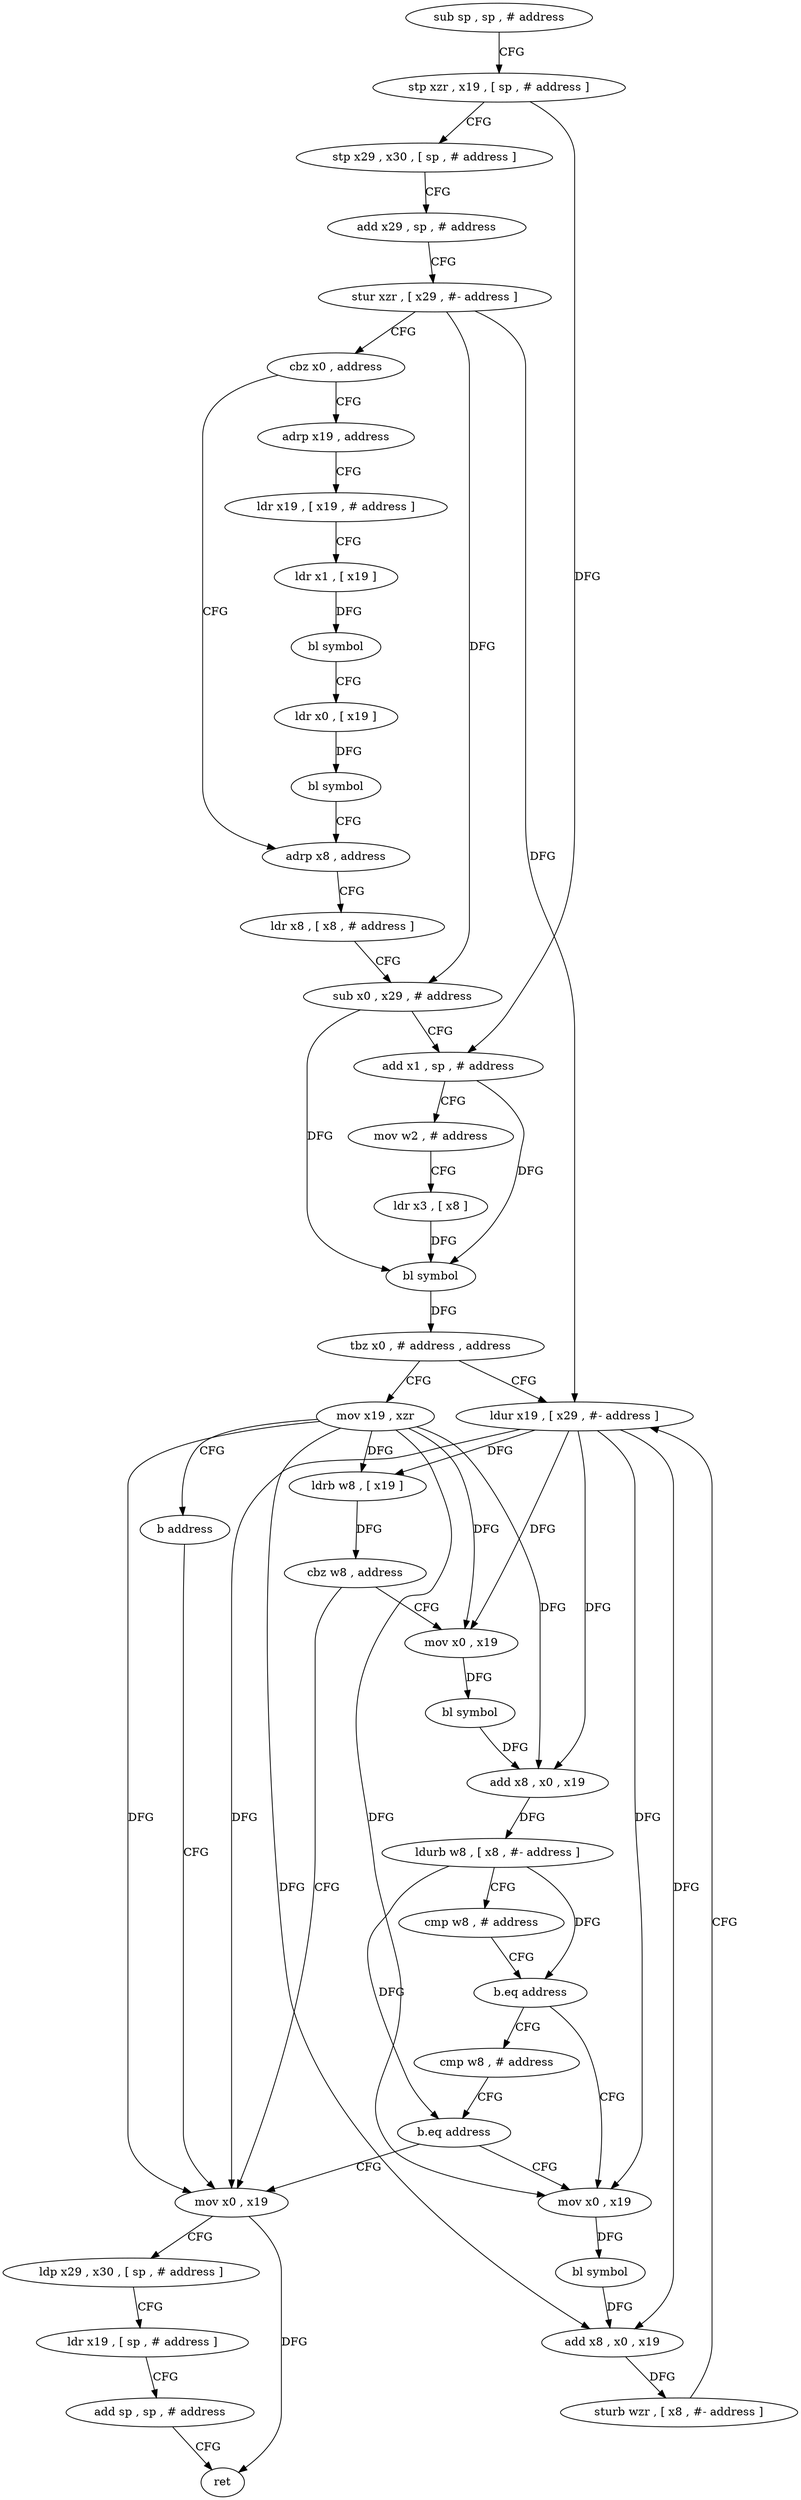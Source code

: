digraph "func" {
"4229036" [label = "sub sp , sp , # address" ]
"4229040" [label = "stp xzr , x19 , [ sp , # address ]" ]
"4229044" [label = "stp x29 , x30 , [ sp , # address ]" ]
"4229048" [label = "add x29 , sp , # address" ]
"4229052" [label = "stur xzr , [ x29 , #- address ]" ]
"4229056" [label = "cbz x0 , address" ]
"4229084" [label = "adrp x8 , address" ]
"4229060" [label = "adrp x19 , address" ]
"4229088" [label = "ldr x8 , [ x8 , # address ]" ]
"4229092" [label = "sub x0 , x29 , # address" ]
"4229096" [label = "add x1 , sp , # address" ]
"4229100" [label = "mov w2 , # address" ]
"4229104" [label = "ldr x3 , [ x8 ]" ]
"4229108" [label = "bl symbol" ]
"4229112" [label = "tbz x0 , # address , address" ]
"4229140" [label = "ldur x19 , [ x29 , #- address ]" ]
"4229116" [label = "mov x19 , xzr" ]
"4229064" [label = "ldr x19 , [ x19 , # address ]" ]
"4229068" [label = "ldr x1 , [ x19 ]" ]
"4229072" [label = "bl symbol" ]
"4229076" [label = "ldr x0 , [ x19 ]" ]
"4229080" [label = "bl symbol" ]
"4229144" [label = "ldrb w8 , [ x19 ]" ]
"4229148" [label = "cbz w8 , address" ]
"4229184" [label = "mov x0 , x19" ]
"4229152" [label = "mov x0 , x19" ]
"4229120" [label = "b address" ]
"4229188" [label = "ldp x29 , x30 , [ sp , # address ]" ]
"4229192" [label = "ldr x19 , [ sp , # address ]" ]
"4229196" [label = "add sp , sp , # address" ]
"4229200" [label = "ret" ]
"4229156" [label = "bl symbol" ]
"4229160" [label = "add x8 , x0 , x19" ]
"4229164" [label = "ldurb w8 , [ x8 , #- address ]" ]
"4229168" [label = "cmp w8 , # address" ]
"4229172" [label = "b.eq address" ]
"4229124" [label = "mov x0 , x19" ]
"4229176" [label = "cmp w8 , # address" ]
"4229128" [label = "bl symbol" ]
"4229132" [label = "add x8 , x0 , x19" ]
"4229136" [label = "sturb wzr , [ x8 , #- address ]" ]
"4229180" [label = "b.eq address" ]
"4229036" -> "4229040" [ label = "CFG" ]
"4229040" -> "4229044" [ label = "CFG" ]
"4229040" -> "4229096" [ label = "DFG" ]
"4229044" -> "4229048" [ label = "CFG" ]
"4229048" -> "4229052" [ label = "CFG" ]
"4229052" -> "4229056" [ label = "CFG" ]
"4229052" -> "4229140" [ label = "DFG" ]
"4229052" -> "4229092" [ label = "DFG" ]
"4229056" -> "4229084" [ label = "CFG" ]
"4229056" -> "4229060" [ label = "CFG" ]
"4229084" -> "4229088" [ label = "CFG" ]
"4229060" -> "4229064" [ label = "CFG" ]
"4229088" -> "4229092" [ label = "CFG" ]
"4229092" -> "4229096" [ label = "CFG" ]
"4229092" -> "4229108" [ label = "DFG" ]
"4229096" -> "4229100" [ label = "CFG" ]
"4229096" -> "4229108" [ label = "DFG" ]
"4229100" -> "4229104" [ label = "CFG" ]
"4229104" -> "4229108" [ label = "DFG" ]
"4229108" -> "4229112" [ label = "DFG" ]
"4229112" -> "4229140" [ label = "CFG" ]
"4229112" -> "4229116" [ label = "CFG" ]
"4229140" -> "4229144" [ label = "DFG" ]
"4229140" -> "4229184" [ label = "DFG" ]
"4229140" -> "4229152" [ label = "DFG" ]
"4229140" -> "4229160" [ label = "DFG" ]
"4229140" -> "4229124" [ label = "DFG" ]
"4229140" -> "4229132" [ label = "DFG" ]
"4229116" -> "4229120" [ label = "CFG" ]
"4229116" -> "4229144" [ label = "DFG" ]
"4229116" -> "4229184" [ label = "DFG" ]
"4229116" -> "4229152" [ label = "DFG" ]
"4229116" -> "4229160" [ label = "DFG" ]
"4229116" -> "4229124" [ label = "DFG" ]
"4229116" -> "4229132" [ label = "DFG" ]
"4229064" -> "4229068" [ label = "CFG" ]
"4229068" -> "4229072" [ label = "DFG" ]
"4229072" -> "4229076" [ label = "CFG" ]
"4229076" -> "4229080" [ label = "DFG" ]
"4229080" -> "4229084" [ label = "CFG" ]
"4229144" -> "4229148" [ label = "DFG" ]
"4229148" -> "4229184" [ label = "CFG" ]
"4229148" -> "4229152" [ label = "CFG" ]
"4229184" -> "4229188" [ label = "CFG" ]
"4229184" -> "4229200" [ label = "DFG" ]
"4229152" -> "4229156" [ label = "DFG" ]
"4229120" -> "4229184" [ label = "CFG" ]
"4229188" -> "4229192" [ label = "CFG" ]
"4229192" -> "4229196" [ label = "CFG" ]
"4229196" -> "4229200" [ label = "CFG" ]
"4229156" -> "4229160" [ label = "DFG" ]
"4229160" -> "4229164" [ label = "DFG" ]
"4229164" -> "4229168" [ label = "CFG" ]
"4229164" -> "4229172" [ label = "DFG" ]
"4229164" -> "4229180" [ label = "DFG" ]
"4229168" -> "4229172" [ label = "CFG" ]
"4229172" -> "4229124" [ label = "CFG" ]
"4229172" -> "4229176" [ label = "CFG" ]
"4229124" -> "4229128" [ label = "DFG" ]
"4229176" -> "4229180" [ label = "CFG" ]
"4229128" -> "4229132" [ label = "DFG" ]
"4229132" -> "4229136" [ label = "DFG" ]
"4229136" -> "4229140" [ label = "CFG" ]
"4229180" -> "4229124" [ label = "CFG" ]
"4229180" -> "4229184" [ label = "CFG" ]
}
